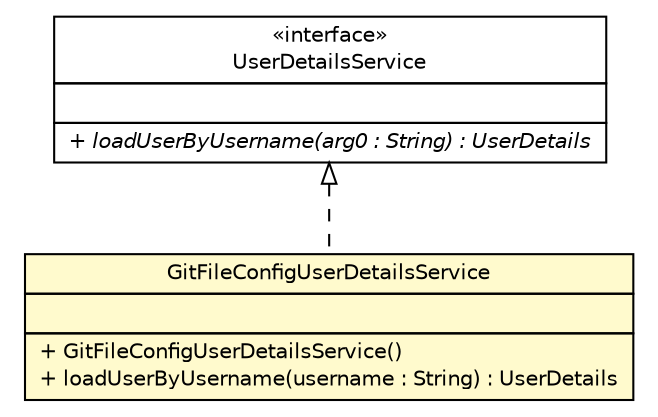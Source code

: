 #!/usr/local/bin/dot
#
# Class diagram 
# Generated by UMLGraph version R5_6-24-gf6e263 (http://www.umlgraph.org/)
#

digraph G {
	edge [fontname="Helvetica",fontsize=10,labelfontname="Helvetica",labelfontsize=10];
	node [fontname="Helvetica",fontsize=10,shape=plaintext];
	nodesep=0.25;
	ranksep=0.5;
	// cn.home1.cloud.config.server.security.GitFileConfigUserDetailsService
	c252 [label=<<table title="cn.home1.cloud.config.server.security.GitFileConfigUserDetailsService" border="0" cellborder="1" cellspacing="0" cellpadding="2" port="p" bgcolor="lemonChiffon" href="./GitFileConfigUserDetailsService.html">
		<tr><td><table border="0" cellspacing="0" cellpadding="1">
<tr><td align="center" balign="center"> GitFileConfigUserDetailsService </td></tr>
		</table></td></tr>
		<tr><td><table border="0" cellspacing="0" cellpadding="1">
<tr><td align="left" balign="left">  </td></tr>
		</table></td></tr>
		<tr><td><table border="0" cellspacing="0" cellpadding="1">
<tr><td align="left" balign="left"> + GitFileConfigUserDetailsService() </td></tr>
<tr><td align="left" balign="left"> + loadUserByUsername(username : String) : UserDetails </td></tr>
		</table></td></tr>
		</table>>, URL="./GitFileConfigUserDetailsService.html", fontname="Helvetica", fontcolor="black", fontsize=10.0];
	//cn.home1.cloud.config.server.security.GitFileConfigUserDetailsService implements org.springframework.security.core.userdetails.UserDetailsService
	c262:p -> c252:p [dir=back,arrowtail=empty,style=dashed];
	// org.springframework.security.core.userdetails.UserDetailsService
	c262 [label=<<table title="org.springframework.security.core.userdetails.UserDetailsService" border="0" cellborder="1" cellspacing="0" cellpadding="2" port="p" href="http://java.sun.com/j2se/1.4.2/docs/api/org/springframework/security/core/userdetails/UserDetailsService.html">
		<tr><td><table border="0" cellspacing="0" cellpadding="1">
<tr><td align="center" balign="center"> &#171;interface&#187; </td></tr>
<tr><td align="center" balign="center"> UserDetailsService </td></tr>
		</table></td></tr>
		<tr><td><table border="0" cellspacing="0" cellpadding="1">
<tr><td align="left" balign="left">  </td></tr>
		</table></td></tr>
		<tr><td><table border="0" cellspacing="0" cellpadding="1">
<tr><td align="left" balign="left"><font face="Helvetica-Oblique" point-size="10.0"> + loadUserByUsername(arg0 : String) : UserDetails </font></td></tr>
		</table></td></tr>
		</table>>, URL="http://java.sun.com/j2se/1.4.2/docs/api/org/springframework/security/core/userdetails/UserDetailsService.html", fontname="Helvetica", fontcolor="black", fontsize=10.0];
}

